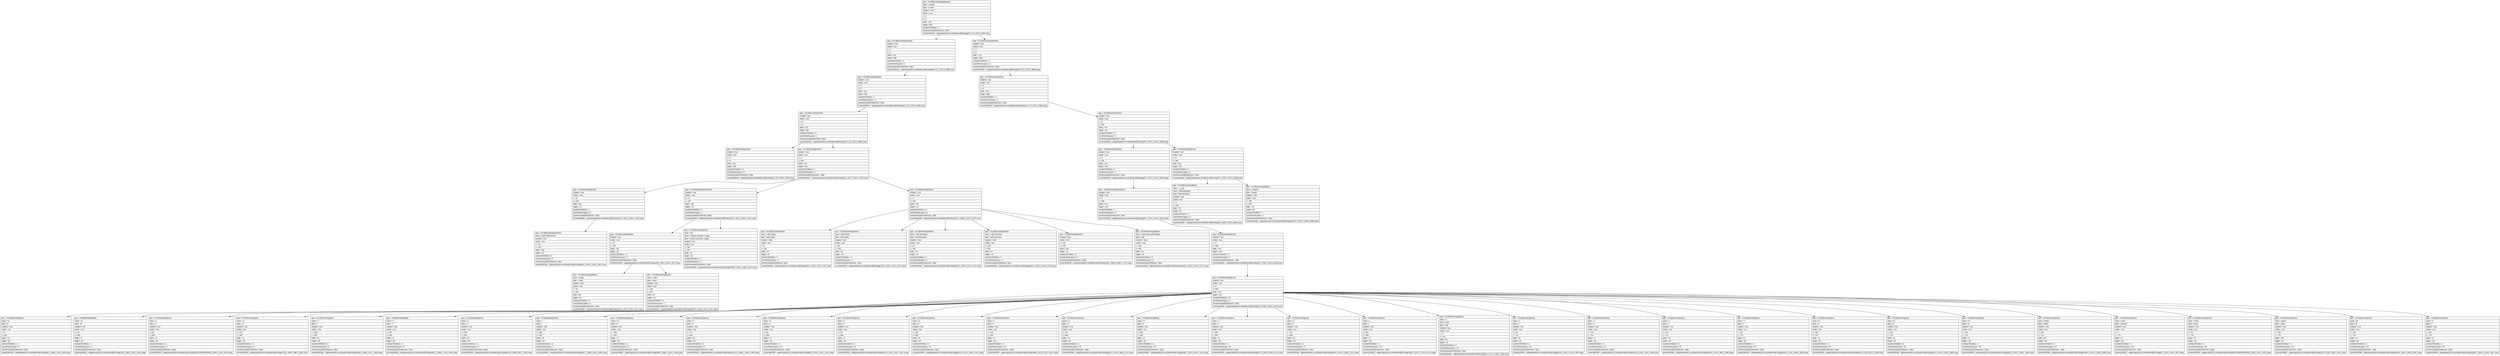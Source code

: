 digraph Layout {

	node [shape=record fontname=Arial];

	0	[label="{type = XCUIElementTypeApplication\l|name = to doist\l|label = to doist\l|enabled = true\l|visible = true\l|x = 0\l|y = 0\l|width = 414\l|height = 896\l|numberOfChildren = 3\l|eventGeneratedOnElement = false \l|screenshotPath = outputs/android-to-ios/todoist-edit/S1/pngs/0.0_0.0_1242.0_2688.0.png\l}"]
	1	[label="{type = XCUIElementTypeWindow\l|enabled = true\l|visible = true\l|x = 0\l|y = 0\l|width = 414\l|height = 896\l|numberOfChildren = 1\l|numInParentLayout = 0\l|eventGeneratedOnElement = false \l|screenshotPath = outputs/android-to-ios/todoist-edit/S1/pngs/0.0_0.0_1242.0_2688.0.png\l}"]
	2	[label="{type = XCUIElementTypeWindow\l|enabled = true\l|visible = true\l|x = 0\l|y = 0\l|width = 414\l|height = 896\l|numberOfChildren = 1\l|numInParentLayout = 2\l|eventGeneratedOnElement = false \l|screenshotPath = outputs/android-to-ios/todoist-edit/S1/pngs/0.0_0.0_1242.0_2688.0.png\l}"]
	3	[label="{type = XCUIElementTypeOther\l|enabled = true\l|visible = true\l|x = 0\l|y = 0\l|width = 414\l|height = 896\l|numberOfChildren = 2\l|numInParentLayout = 0\l|eventGeneratedOnElement = false \l|screenshotPath = outputs/android-to-ios/todoist-edit/S1/pngs/0.0_0.0_1242.0_2688.0.png\l}"]
	4	[label="{type = XCUIElementTypeOther\l|enabled = true\l|visible = true\l|x = 0\l|y = 0\l|width = 414\l|height = 896\l|numberOfChildren = 1\l|numInParentLayout = 0\l|eventGeneratedOnElement = false \l|screenshotPath = outputs/android-to-ios/todoist-edit/S1/pngs/0.0_0.0_1242.0_2688.0.png\l}"]
	5	[label="{type = XCUIElementTypeOther\l|enabled = true\l|visible = true\l|x = 0\l|y = 0\l|width = 414\l|height = 896\l|numberOfChildren = 3\l|numInParentLayout = 1\l|eventGeneratedOnElement = false \l|screenshotPath = outputs/android-to-ios/todoist-edit/S1/pngs/0.0_0.0_1242.0_2688.0.png\l}"]
	6	[label="{type = XCUIElementTypeOther\l|enabled = true\l|visible = true\l|x = 0\l|y = 595\l|width = 414\l|height = 301\l|numberOfChildren = 3\l|numInParentLayout = 0\l|eventGeneratedOnElement = false \l|screenshotPath = outputs/android-to-ios/todoist-edit/S1/pngs/0.0_1785.0_1242.0_2688.0.png\l}"]
	7	[label="{type = XCUIElementTypeOther\l|enabled = true\l|visible = true\l|x = 0\l|y = 0\l|width = 414\l|height = 430\l|numberOfChildren = 0\l|numInParentLayout = 0\l|eventGeneratedOnElement = false \l|screenshotPath = outputs/android-to-ios/todoist-edit/S1/pngs/0.0_0.0_1242.0_1290.0.png\l}"]
	8	[label="{type = XCUIElementTypeOther\l|enabled = true\l|visible = true\l|x = 0\l|y = 429\l|width = 414\l|height = 166\l|numberOfChildren = 3\l|numInParentLayout = 1\l|eventGeneratedOnElement = false \l|screenshotPath = outputs/android-to-ios/todoist-edit/S1/pngs/0.0_1287.0_1242.0_1785.0.png\l}"]
	9	[label="{type = XCUIElementTypeOther\l|enabled = true\l|visible = true\l|x = 0\l|y = 595\l|width = 414\l|height = 243\l|numberOfChildren = 1\l|numInParentLayout = 1\l|eventGeneratedOnElement = false \l|screenshotPath = outputs/android-to-ios/todoist-edit/S1/pngs/0.0_1785.0_1242.0_2514.0.png\l}"]
	10	[label="{type = XCUIElementTypeOther\l|enabled = true\l|visible = true\l|x = 0\l|y = 595\l|width = 414\l|height = 301\l|numberOfChildren = 2\l|numInParentLayout = 2\l|eventGeneratedOnElement = false \l|screenshotPath = outputs/android-to-ios/todoist-edit/S1/pngs/0.0_1785.0_1242.0_2688.0.png\l}"]
	11	[label="{type = XCUIElementTypeOther\l|enabled = true\l|visible = true\l|x = 16\l|y = 443\l|width = 382\l|height = 41\l|numberOfChildren = 1\l|numInParentLayout = 0\l|eventGeneratedOnElement = false \l|screenshotPath = outputs/android-to-ios/todoist-edit/S1/pngs/48.0_1329.0_1194.0_1452.0.png\l}"]
	12	[label="{type = XCUIElementTypeScrollView\l|enabled = true\l|visible = true\l|x = 16\l|y = 497\l|width = 382\l|height = 42\l|numberOfChildren = 2\l|numInParentLayout = 1\l|eventGeneratedOnElement = false \l|screenshotPath = outputs/android-to-ios/todoist-edit/S1/pngs/48.0_1491.0_1194.0_1617.0.png\l}"]
	13	[label="{type = XCUIElementTypeOther\l|enabled = true\l|visible = true\l|x = 6\l|y = 545\l|width = 402\l|height = 44\l|numberOfChildren = 6\l|numInParentLayout = 2\l|eventGeneratedOnElement = false \l|screenshotPath = outputs/android-to-ios/todoist-edit/S1/pngs/18.0_1635.0_1224.0_1767.0.png\l}"]
	14	[label="{type = XCUIElementTypeKeyboard\l|enabled = true\l|visible = true\l|x = 0\l|y = 595\l|width = 414\l|height = 243\l|numberOfChildren = 1\l|numInParentLayout = 0\l|eventGeneratedOnElement = false \l|screenshotPath = outputs/android-to-ios/todoist-edit/S1/pngs/0.0_1785.0_1242.0_2514.0.png\l}"]
	15	[label="{type = XCUIElementTypeButton\l|value = فارسی\l|name = Next keyboard\l|label = Next keyboard\l|enabled = true\l|visible = true\l|x = 2\l|y = 829\l|width = 78\l|height = 66\l|numberOfChildren = 1\l|numInParentLayout = 0\l|eventGeneratedOnElement = false \l|screenshotPath = outputs/android-to-ios/todoist-edit/S1/pngs/6.0_2487.0_240.0_2685.0.png\l}"]
	16	[label="{type = XCUIElementTypeButton\l|name = dictation\l|label = Dictate\l|enabled = true\l|visible = true\l|x = 334\l|y = 829\l|width = 78\l|height = 66\l|numberOfChildren = 1\l|numInParentLayout = 1\l|eventGeneratedOnElement = false \l|screenshotPath = outputs/android-to-ios/todoist-edit/S1/pngs/1002.0_2487.0_1236.0_2685.0.png\l}"]
	17	[label="{type = XCUIElementTypeTextView\l|name = quick-add-textview\l|enabled = true\l|visible = true\l|x = 16\l|y = 443\l|width = 382\l|height = 41\l|numberOfChildren = 0\l|numInParentLayout = 0\l|eventGeneratedOnElement = false \l|screenshotPath = outputs/android-to-ios/todoist-edit/S1/pngs/48.0_1329.0_1194.0_1452.0.png\l}"]
	18	[label="{type = XCUIElementTypeOther\l|enabled = true\l|visible = true\l|x = 16\l|y = 497\l|width = 182\l|height = 42\l|numberOfChildren = 2\l|numInParentLayout = 0\l|eventGeneratedOnElement = false \l|screenshotPath = outputs/android-to-ios/todoist-edit/S1/pngs/48.0_1491.0_594.0_1617.0.png\l}"]
	19	[label="{type = XCUIElementTypeOther\l|value = 0%\l|name = Vertical scroll bar, 1 page\l|label = Vertical scroll bar, 1 page\l|enabled = true\l|visible = true\l|x = 365\l|y = 497\l|width = 30\l|height = 42\l|numberOfChildren = 0\l|numInParentLayout = 1\l|eventGeneratedOnElement = false \l|screenshotPath = outputs/android-to-ios/todoist-edit/S1/pngs/1095.0_1491.0_1185.0_1617.0.png\l}"]
	20	[label="{type = XCUIElementTypeButton\l|name = Add Labels\l|label = Add Labels\l|enabled = false\l|visible = true\l|x = 6\l|y = 545\l|width = 44\l|height = 44\l|numberOfChildren = 0\l|numInParentLayout = 0\l|eventGeneratedOnElement = false \l|screenshotPath = outputs/android-to-ios/todoist-edit/S1/pngs/18.0_1635.0_150.0_1767.0.png\l}"]
	21	[label="{type = XCUIElementTypeButton\l|name = Set Priority\l|label = Set Priority\l|enabled = true\l|visible = true\l|x = 50\l|y = 545\l|width = 44\l|height = 44\l|numberOfChildren = 0\l|numInParentLayout = 1\l|eventGeneratedOnElement = false \l|screenshotPath = outputs/android-to-ios/todoist-edit/S1/pngs/150.0_1635.0_282.0_1767.0.png\l}"]
	22	[label="{type = XCUIElementTypeButton\l|name = Set Reminders\l|label = Set Reminders\l|enabled = false\l|visible = true\l|x = 94\l|y = 545\l|width = 44\l|height = 44\l|numberOfChildren = 0\l|numInParentLayout = 2\l|eventGeneratedOnElement = false \l|screenshotPath = outputs/android-to-ios/todoist-edit/S1/pngs/282.0_1635.0_414.0_1767.0.png\l}"]
	23	[label="{type = XCUIElementTypeButton\l|name = Add Comment\l|label = Add Comment\l|enabled = false\l|visible = true\l|x = 138\l|y = 545\l|width = 44\l|height = 44\l|numberOfChildren = 0\l|numInParentLayout = 3\l|eventGeneratedOnElement = false \l|screenshotPath = outputs/android-to-ios/todoist-edit/S1/pngs/414.0_1635.0_546.0_1767.0.png\l}"]
	24	[label="{type = XCUIElementTypeOther\l|enabled = true\l|visible = true\l|x = 182\l|y = 545\l|width = 182\l|height = 44\l|numberOfChildren = 0\l|numInParentLayout = 4\l|eventGeneratedOnElement = false \l|screenshotPath = outputs/android-to-ios/todoist-edit/S1/pngs/546.0_1635.0_1092.0_1767.0.png\l}"]
	25	[label="{type = XCUIElementTypeButton\l|name = quick-add-submit-button\l|label = Add\l|enabled = false\l|visible = true\l|x = 364\l|y = 545\l|width = 44\l|height = 44\l|numberOfChildren = 0\l|numInParentLayout = 5\l|eventGeneratedOnElement = false \l|screenshotPath = outputs/android-to-ios/todoist-edit/S1/pngs/1092.0_1635.0_1224.0_1767.0.png\l}"]
	26	[label="{type = XCUIElementTypeOther\l|enabled = true\l|visible = true\l|x = 0\l|y = 595\l|width = 414\l|height = 243\l|numberOfChildren = 1\l|numInParentLayout = 0\l|eventGeneratedOnElement = false \l|screenshotPath = outputs/android-to-ios/todoist-edit/S1/pngs/0.0_1785.0_1242.0_2514.0.png\l}"]
	27	[label="{type = XCUIElementTypeButton\l|name = Today\l|label = Today\l|enabled = true\l|visible = true\l|x = 16\l|y = 497\l|width = 85\l|height = 42\l|numberOfChildren = 0\l|numInParentLayout = 0\l|eventGeneratedOnElement = false \l|screenshotPath = outputs/android-to-ios/todoist-edit/S1/pngs/48.0_1491.0_303.0_1617.0.png\l}"]
	28	[label="{type = XCUIElementTypeButton\l|name = Inbox\l|label = Inbox\l|enabled = true\l|visible = true\l|x = 108\l|y = 497\l|width = 82\l|height = 42\l|numberOfChildren = 0\l|numInParentLayout = 1\l|eventGeneratedOnElement = false \l|screenshotPath = outputs/android-to-ios/todoist-edit/S1/pngs/324.0_1491.0_570.0_1617.0.png\l}"]
	29	[label="{type = XCUIElementTypeOther\l|enabled = true\l|visible = true\l|x = 0\l|y = 595\l|width = 414\l|height = 243\l|numberOfChildren = 33\l|numInParentLayout = 0\l|eventGeneratedOnElement = false \l|screenshotPath = outputs/android-to-ios/todoist-edit/S1/pngs/0.0_1785.0_1242.0_2514.0.png\l}"]
	30	[label="{type = XCUIElementTypeKey\l|name = Q\l|label = Q\l|enabled = true\l|visible = true\l|x = 2\l|y = 602\l|width = 41\l|height = 49\l|numberOfChildren = 0\l|numInParentLayout = 0\l|eventGeneratedOnElement = false \l|screenshotPath = outputs/android-to-ios/todoist-edit/S1/pngs/6.0_1806.0_129.0_1953.0.png\l}"]
	31	[label="{type = XCUIElementTypeKey\l|name = W\l|label = W\l|enabled = true\l|visible = true\l|x = 43\l|y = 602\l|width = 41\l|height = 49\l|numberOfChildren = 0\l|numInParentLayout = 1\l|eventGeneratedOnElement = false \l|screenshotPath = outputs/android-to-ios/todoist-edit/S1/pngs/129.0_1806.0_252.0_1953.0.png\l}"]
	32	[label="{type = XCUIElementTypeKey\l|name = E\l|label = E\l|enabled = true\l|visible = true\l|x = 84\l|y = 602\l|width = 41\l|height = 49\l|numberOfChildren = 0\l|numInParentLayout = 2\l|eventGeneratedOnElement = false \l|screenshotPath = outputs/android-to-ios/todoist-edit/S1/pngs/252.00000000000003_1806.0_375.0_1953.0.png\l}"]
	33	[label="{type = XCUIElementTypeKey\l|name = R\l|label = R\l|enabled = true\l|visible = true\l|x = 125\l|y = 602\l|width = 41\l|height = 49\l|numberOfChildren = 0\l|numInParentLayout = 3\l|eventGeneratedOnElement = false \l|screenshotPath = outputs/android-to-ios/todoist-edit/S1/pngs/375.0_1806.0_498.0_1953.0.png\l}"]
	34	[label="{type = XCUIElementTypeKey\l|name = T\l|label = T\l|enabled = true\l|visible = true\l|x = 166\l|y = 602\l|width = 41\l|height = 49\l|numberOfChildren = 0\l|numInParentLayout = 4\l|eventGeneratedOnElement = false \l|screenshotPath = outputs/android-to-ios/todoist-edit/S1/pngs/498.0_1806.0_621.0_1953.0.png\l}"]
	35	[label="{type = XCUIElementTypeKey\l|name = Y\l|label = Y\l|enabled = true\l|visible = true\l|x = 207\l|y = 602\l|width = 41\l|height = 49\l|numberOfChildren = 0\l|numInParentLayout = 5\l|eventGeneratedOnElement = false \l|screenshotPath = outputs/android-to-ios/todoist-edit/S1/pngs/621.0_1806.0_744.0_1953.0.png\l}"]
	36	[label="{type = XCUIElementTypeKey\l|name = U\l|label = U\l|enabled = true\l|visible = true\l|x = 248\l|y = 602\l|width = 41\l|height = 49\l|numberOfChildren = 0\l|numInParentLayout = 6\l|eventGeneratedOnElement = false \l|screenshotPath = outputs/android-to-ios/todoist-edit/S1/pngs/744.0_1806.0_867.0_1953.0.png\l}"]
	37	[label="{type = XCUIElementTypeKey\l|name = I\l|label = I\l|enabled = true\l|visible = true\l|x = 289\l|y = 602\l|width = 41\l|height = 49\l|numberOfChildren = 0\l|numInParentLayout = 7\l|eventGeneratedOnElement = false \l|screenshotPath = outputs/android-to-ios/todoist-edit/S1/pngs/867.0_1806.0_990.0_1953.0.png\l}"]
	38	[label="{type = XCUIElementTypeKey\l|name = O\l|label = O\l|enabled = true\l|visible = true\l|x = 330\l|y = 602\l|width = 41\l|height = 49\l|numberOfChildren = 0\l|numInParentLayout = 8\l|eventGeneratedOnElement = false \l|screenshotPath = outputs/android-to-ios/todoist-edit/S1/pngs/990.0_1806.0_1113.0_1953.0.png\l}"]
	39	[label="{type = XCUIElementTypeKey\l|name = P\l|label = P\l|enabled = true\l|visible = true\l|x = 371\l|y = 602\l|width = 41\l|height = 49\l|numberOfChildren = 0\l|numInParentLayout = 9\l|eventGeneratedOnElement = false \l|screenshotPath = outputs/android-to-ios/todoist-edit/S1/pngs/1113.0_1806.0_1236.0_1953.0.png\l}"]
	40	[label="{type = XCUIElementTypeKey\l|name = A\l|label = A\l|enabled = true\l|visible = true\l|x = 23\l|y = 658\l|width = 41\l|height = 49\l|numberOfChildren = 0\l|numInParentLayout = 10\l|eventGeneratedOnElement = false \l|screenshotPath = outputs/android-to-ios/todoist-edit/S1/pngs/69.0_1974.0_192.0_2121.0.png\l}"]
	41	[label="{type = XCUIElementTypeKey\l|name = S\l|label = S\l|enabled = true\l|visible = true\l|x = 64\l|y = 658\l|width = 41\l|height = 49\l|numberOfChildren = 0\l|numInParentLayout = 11\l|eventGeneratedOnElement = false \l|screenshotPath = outputs/android-to-ios/todoist-edit/S1/pngs/192.0_1974.0_315.0_2121.0.png\l}"]
	42	[label="{type = XCUIElementTypeKey\l|name = D\l|label = D\l|enabled = true\l|visible = true\l|x = 105\l|y = 658\l|width = 41\l|height = 49\l|numberOfChildren = 0\l|numInParentLayout = 12\l|eventGeneratedOnElement = false \l|screenshotPath = outputs/android-to-ios/todoist-edit/S1/pngs/315.0_1974.0_438.0_2121.0.png\l}"]
	43	[label="{type = XCUIElementTypeKey\l|name = F\l|label = F\l|enabled = true\l|visible = true\l|x = 146\l|y = 658\l|width = 41\l|height = 49\l|numberOfChildren = 0\l|numInParentLayout = 13\l|eventGeneratedOnElement = false \l|screenshotPath = outputs/android-to-ios/todoist-edit/S1/pngs/438.0_1974.0_561.0_2121.0.png\l}"]
	44	[label="{type = XCUIElementTypeKey\l|name = G\l|label = G\l|enabled = true\l|visible = true\l|x = 187\l|y = 658\l|width = 41\l|height = 49\l|numberOfChildren = 0\l|numInParentLayout = 14\l|eventGeneratedOnElement = false \l|screenshotPath = outputs/android-to-ios/todoist-edit/S1/pngs/561.0_1974.0_684.0_2121.0.png\l}"]
	45	[label="{type = XCUIElementTypeKey\l|name = H\l|label = H\l|enabled = true\l|visible = true\l|x = 228\l|y = 658\l|width = 41\l|height = 49\l|numberOfChildren = 0\l|numInParentLayout = 15\l|eventGeneratedOnElement = false \l|screenshotPath = outputs/android-to-ios/todoist-edit/S1/pngs/684.0_1974.0_807.0_2121.0.png\l}"]
	46	[label="{type = XCUIElementTypeKey\l|name = J\l|label = J\l|enabled = true\l|visible = true\l|x = 269\l|y = 658\l|width = 41\l|height = 49\l|numberOfChildren = 0\l|numInParentLayout = 16\l|eventGeneratedOnElement = false \l|screenshotPath = outputs/android-to-ios/todoist-edit/S1/pngs/807.0_1974.0_930.0_2121.0.png\l}"]
	47	[label="{type = XCUIElementTypeKey\l|name = K\l|label = K\l|enabled = true\l|visible = true\l|x = 310\l|y = 658\l|width = 41\l|height = 49\l|numberOfChildren = 0\l|numInParentLayout = 17\l|eventGeneratedOnElement = false \l|screenshotPath = outputs/android-to-ios/todoist-edit/S1/pngs/930.0_1974.0_1053.0_2121.0.png\l}"]
	48	[label="{type = XCUIElementTypeKey\l|name = L\l|label = L\l|enabled = true\l|visible = true\l|x = 351\l|y = 658\l|width = 41\l|height = 49\l|numberOfChildren = 0\l|numInParentLayout = 18\l|eventGeneratedOnElement = false \l|screenshotPath = outputs/android-to-ios/todoist-edit/S1/pngs/1053.0_1974.0_1176.0_2121.0.png\l}"]
	49	[label="{type = XCUIElementTypeButton\l|value = 1\l|name = shift\l|label = shift\l|enabled = true\l|visible = true\l|x = 2\l|y = 714\l|width = 50\l|height = 49\l|numberOfChildren = 0\l|numInParentLayout = 19\l|eventGeneratedOnElement = false \l|screenshotPath = outputs/android-to-ios/todoist-edit/S1/pngs/6.0_2142.0_156.0_2289.0.png\l}"]
	50	[label="{type = XCUIElementTypeKey\l|name = Z\l|label = Z\l|enabled = true\l|visible = true\l|x = 64\l|y = 714\l|width = 41\l|height = 49\l|numberOfChildren = 0\l|numInParentLayout = 20\l|eventGeneratedOnElement = false \l|screenshotPath = outputs/android-to-ios/todoist-edit/S1/pngs/192.0_2142.0_315.0_2289.0.png\l}"]
	51	[label="{type = XCUIElementTypeKey\l|name = X\l|label = X\l|enabled = true\l|visible = true\l|x = 105\l|y = 714\l|width = 41\l|height = 49\l|numberOfChildren = 0\l|numInParentLayout = 21\l|eventGeneratedOnElement = false \l|screenshotPath = outputs/android-to-ios/todoist-edit/S1/pngs/315.0_2142.0_438.0_2289.0.png\l}"]
	52	[label="{type = XCUIElementTypeKey\l|name = C\l|label = C\l|enabled = true\l|visible = true\l|x = 146\l|y = 714\l|width = 41\l|height = 49\l|numberOfChildren = 0\l|numInParentLayout = 22\l|eventGeneratedOnElement = false \l|screenshotPath = outputs/android-to-ios/todoist-edit/S1/pngs/438.0_2142.0_561.0_2289.0.png\l}"]
	53	[label="{type = XCUIElementTypeKey\l|name = V\l|label = V\l|enabled = true\l|visible = true\l|x = 187\l|y = 714\l|width = 41\l|height = 49\l|numberOfChildren = 0\l|numInParentLayout = 23\l|eventGeneratedOnElement = false \l|screenshotPath = outputs/android-to-ios/todoist-edit/S1/pngs/561.0_2142.0_684.0_2289.0.png\l}"]
	54	[label="{type = XCUIElementTypeKey\l|name = B\l|label = B\l|enabled = true\l|visible = true\l|x = 228\l|y = 714\l|width = 41\l|height = 49\l|numberOfChildren = 0\l|numInParentLayout = 24\l|eventGeneratedOnElement = false \l|screenshotPath = outputs/android-to-ios/todoist-edit/S1/pngs/684.0_2142.0_807.0_2289.0.png\l}"]
	55	[label="{type = XCUIElementTypeKey\l|name = N\l|label = N\l|enabled = true\l|visible = true\l|x = 269\l|y = 714\l|width = 41\l|height = 49\l|numberOfChildren = 0\l|numInParentLayout = 25\l|eventGeneratedOnElement = false \l|screenshotPath = outputs/android-to-ios/todoist-edit/S1/pngs/807.0_2142.0_930.0_2289.0.png\l}"]
	56	[label="{type = XCUIElementTypeKey\l|name = M\l|label = M\l|enabled = true\l|visible = true\l|x = 310\l|y = 714\l|width = 41\l|height = 49\l|numberOfChildren = 0\l|numInParentLayout = 26\l|eventGeneratedOnElement = false \l|screenshotPath = outputs/android-to-ios/todoist-edit/S1/pngs/930.0_2142.0_1053.0_2289.0.png\l}"]
	57	[label="{type = XCUIElementTypeKey\l|name = delete\l|label = delete\l|enabled = true\l|visible = true\l|x = 362\l|y = 714\l|width = 50\l|height = 49\l|numberOfChildren = 0\l|numInParentLayout = 27\l|eventGeneratedOnElement = false \l|screenshotPath = outputs/android-to-ios/todoist-edit/S1/pngs/1086.0_2142.0_1236.0_2289.0.png\l}"]
	58	[label="{type = XCUIElementTypeKey\l|name = more\l|label = numbers\l|enabled = true\l|visible = true\l|x = 2\l|y = 770\l|width = 51\l|height = 49\l|numberOfChildren = 0\l|numInParentLayout = 28\l|eventGeneratedOnElement = false \l|screenshotPath = outputs/android-to-ios/todoist-edit/S1/pngs/6.0_2310.0_159.0_2457.0.png\l}"]
	59	[label="{type = XCUIElementTypeButton\l|name = Emoji\l|label = Emoji\l|enabled = true\l|visible = true\l|x = 53\l|y = 770\l|width = 52\l|height = 49\l|numberOfChildren = 0\l|numInParentLayout = 29\l|eventGeneratedOnElement = false \l|screenshotPath = outputs/android-to-ios/todoist-edit/S1/pngs/159.00000000000003_2310.0_315.0_2457.0.png\l}"]
	60	[label="{type = XCUIElementTypeKey\l|name = space\l|label = space\l|enabled = true\l|visible = true\l|x = 105\l|y = 770\l|width = 205\l|height = 49\l|numberOfChildren = 0\l|numInParentLayout = 30\l|eventGeneratedOnElement = false \l|screenshotPath = outputs/android-to-ios/todoist-edit/S1/pngs/315.0_2310.0_930.0_2457.0.png\l}"]
	61	[label="{type = XCUIElementTypeKey\l|name = @\l|label = @\l|enabled = true\l|visible = true\l|x = 310\l|y = 770\l|width = 51\l|height = 49\l|numberOfChildren = 0\l|numInParentLayout = 31\l|eventGeneratedOnElement = false \l|screenshotPath = outputs/android-to-ios/todoist-edit/S1/pngs/930.0_2310.0_1083.0_2457.0.png\l}"]
	62	[label="{type = XCUIElementTypeKey\l|name = #\l|label = #\l|enabled = true\l|visible = true\l|x = 361\l|y = 770\l|width = 51\l|height = 49\l|numberOfChildren = 0\l|numInParentLayout = 32\l|eventGeneratedOnElement = false \l|screenshotPath = outputs/android-to-ios/todoist-edit/S1/pngs/1083.0_2310.0_1236.0_2457.0.png\l}"]


	0 -> 1
	0 -> 2
	1 -> 3
	2 -> 4
	3 -> 5
	4 -> 6
	5 -> 7
	5 -> 8
	6 -> 9
	6 -> 10
	8 -> 11
	8 -> 12
	8 -> 13
	9 -> 14
	10 -> 15
	10 -> 16
	11 -> 17
	12 -> 18
	12 -> 19
	13 -> 20
	13 -> 21
	13 -> 22
	13 -> 23
	13 -> 24
	13 -> 25
	14 -> 26
	18 -> 27
	18 -> 28
	26 -> 29
	29 -> 30
	29 -> 31
	29 -> 32
	29 -> 33
	29 -> 34
	29 -> 35
	29 -> 36
	29 -> 37
	29 -> 38
	29 -> 39
	29 -> 40
	29 -> 41
	29 -> 42
	29 -> 43
	29 -> 44
	29 -> 45
	29 -> 46
	29 -> 47
	29 -> 48
	29 -> 49
	29 -> 50
	29 -> 51
	29 -> 52
	29 -> 53
	29 -> 54
	29 -> 55
	29 -> 56
	29 -> 57
	29 -> 58
	29 -> 59
	29 -> 60
	29 -> 61
	29 -> 62


}